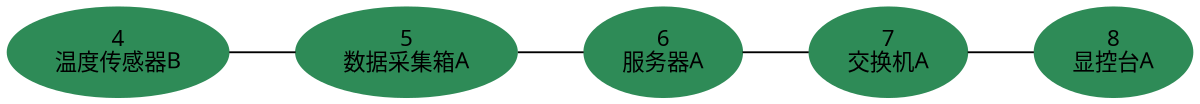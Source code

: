 graph qing{
	rankdir = LR;
graph [bgcolor = transparent,autosize=false, size="8.0, 10"]
	node [shape = "ellipse", style = "filled", color = "#2E8B57", fontname = "FangSong", fontsize = "12"];
	4[label = "4\n温度传感器B"];
	5[label = "5\n数据采集箱A"];
	4--5;
	5[label = "5\n数据采集箱A"];
	6[label = "6\n服务器A"];
	5--6;
	6[label = "6\n服务器A"];
	7[label = "7\n交换机A"];
	6--7;
	7[label = "7\n交换机A"];
	8[label = "8\n显控台A"];
	7--8;
	8[label = "8\n显控台A"];
}
